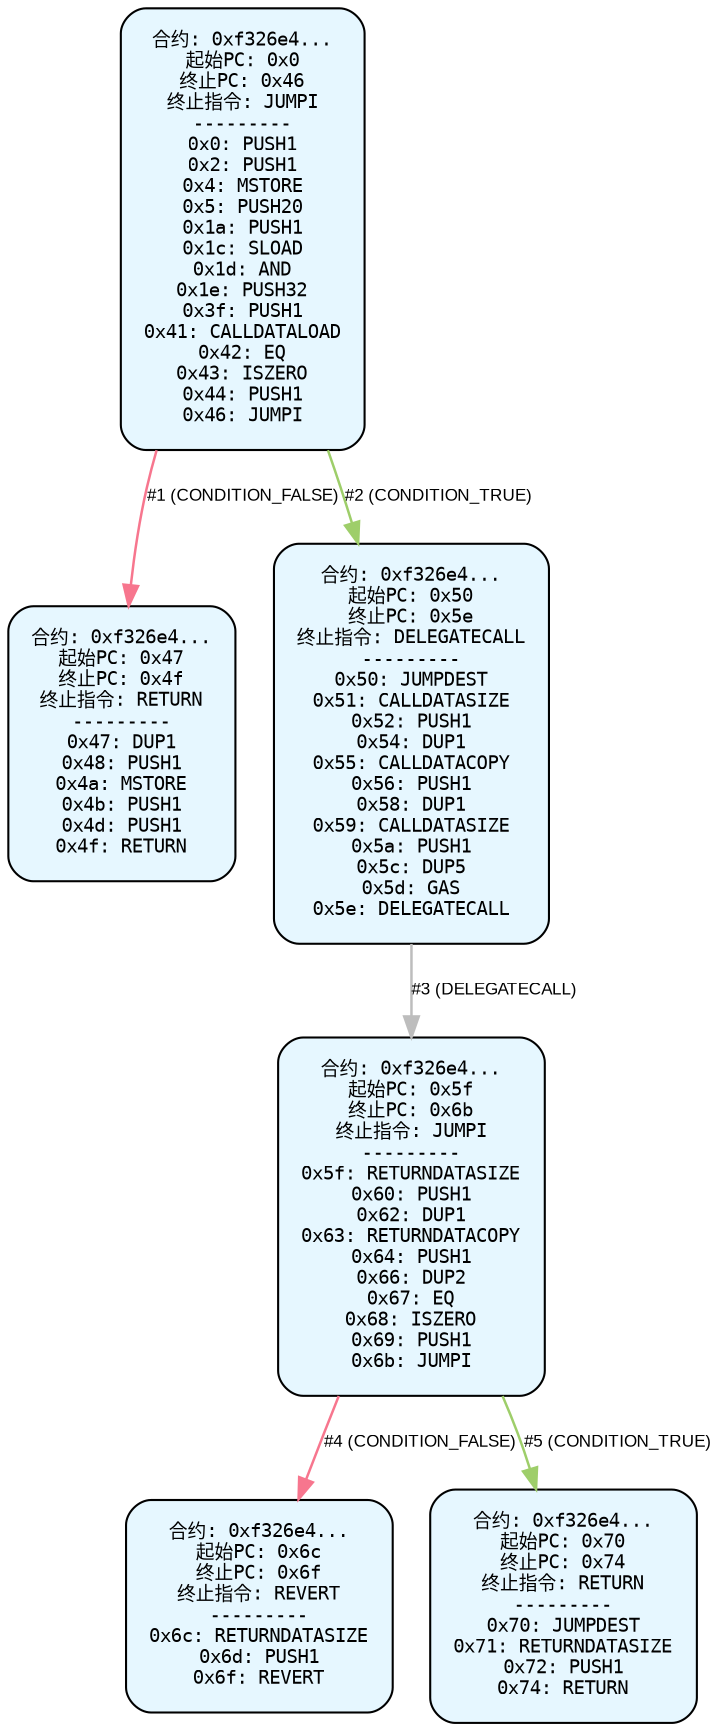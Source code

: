 digraph Static_Complete_CFG {
    rankdir=TB;
    node [shape=box, style="filled, rounded", fontname="Monospace", fontsize=9, margin=0.15];
    edge [fontname="Arial", fontsize=8, penwidth=1.2];
    "block_0" [label="合约: 0xf326e4...
起始PC: 0x0
终止PC: 0x46
终止指令: JUMPI
---------
0x0: PUSH1
0x2: PUSH1
0x4: MSTORE
0x5: PUSH20
0x1a: PUSH1
0x1c: SLOAD
0x1d: AND
0x1e: PUSH32
0x3f: PUSH1
0x41: CALLDATALOAD
0x42: EQ
0x43: ISZERO
0x44: PUSH1
0x46: JUMPI", fillcolor="#e6f7ff"];
    "block_47" [label="合约: 0xf326e4...
起始PC: 0x47
终止PC: 0x4f
终止指令: RETURN
---------
0x47: DUP1
0x48: PUSH1
0x4a: MSTORE
0x4b: PUSH1
0x4d: PUSH1
0x4f: RETURN", fillcolor="#e6f7ff"];
    "block_50" [label="合约: 0xf326e4...
起始PC: 0x50
终止PC: 0x5e
终止指令: DELEGATECALL
---------
0x50: JUMPDEST
0x51: CALLDATASIZE
0x52: PUSH1
0x54: DUP1
0x55: CALLDATACOPY
0x56: PUSH1
0x58: DUP1
0x59: CALLDATASIZE
0x5a: PUSH1
0x5c: DUP5
0x5d: GAS
0x5e: DELEGATECALL", fillcolor="#e6f7ff"];
    "block_5f" [label="合约: 0xf326e4...
起始PC: 0x5f
终止PC: 0x6b
终止指令: JUMPI
---------
0x5f: RETURNDATASIZE
0x60: PUSH1
0x62: DUP1
0x63: RETURNDATACOPY
0x64: PUSH1
0x66: DUP2
0x67: EQ
0x68: ISZERO
0x69: PUSH1
0x6b: JUMPI", fillcolor="#e6f7ff"];
    "block_6c" [label="合约: 0xf326e4...
起始PC: 0x6c
终止PC: 0x6f
终止指令: REVERT
---------
0x6c: RETURNDATASIZE
0x6d: PUSH1
0x6f: REVERT", fillcolor="#e6f7ff"];
    "block_70" [label="合约: 0xf326e4...
起始PC: 0x70
终止PC: 0x74
终止指令: RETURN
---------
0x70: JUMPDEST
0x71: RETURNDATASIZE
0x72: PUSH1
0x74: RETURN", fillcolor="#e6f7ff"];

    "block_0" -> "block_47" [label="#1 (CONDITION_FALSE)", color="#f7768e"];
    "block_0" -> "block_50" [label="#2 (CONDITION_TRUE)", color="#9ece6a"];
    "block_50" -> "block_5f" [label="#3 (DELEGATECALL)", color="#bdbdbd"];
    "block_5f" -> "block_6c" [label="#4 (CONDITION_FALSE)", color="#f7768e"];
    "block_5f" -> "block_70" [label="#5 (CONDITION_TRUE)", color="#9ece6a"];
}